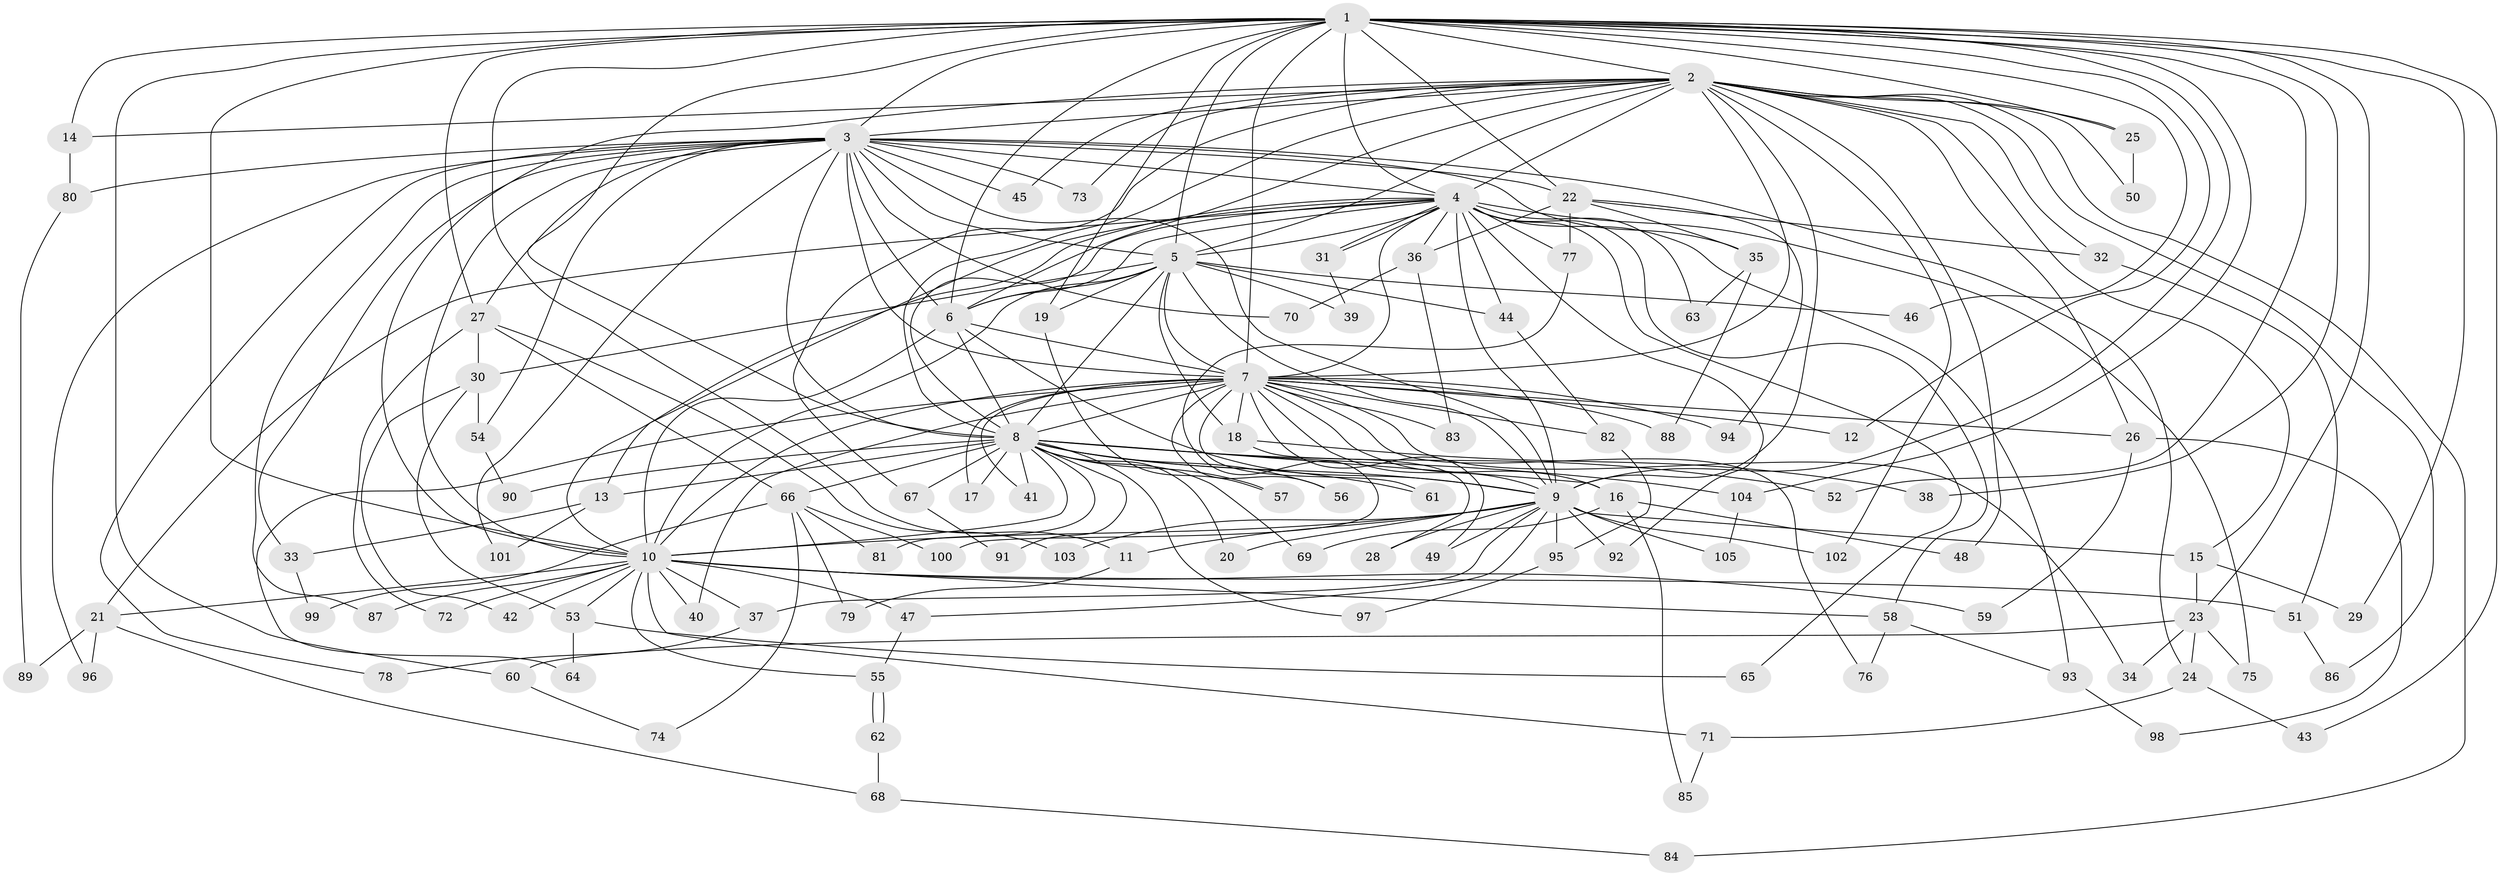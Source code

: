 // Generated by graph-tools (version 1.1) at 2025/01/03/09/25 03:01:15]
// undirected, 105 vertices, 235 edges
graph export_dot {
graph [start="1"]
  node [color=gray90,style=filled];
  1;
  2;
  3;
  4;
  5;
  6;
  7;
  8;
  9;
  10;
  11;
  12;
  13;
  14;
  15;
  16;
  17;
  18;
  19;
  20;
  21;
  22;
  23;
  24;
  25;
  26;
  27;
  28;
  29;
  30;
  31;
  32;
  33;
  34;
  35;
  36;
  37;
  38;
  39;
  40;
  41;
  42;
  43;
  44;
  45;
  46;
  47;
  48;
  49;
  50;
  51;
  52;
  53;
  54;
  55;
  56;
  57;
  58;
  59;
  60;
  61;
  62;
  63;
  64;
  65;
  66;
  67;
  68;
  69;
  70;
  71;
  72;
  73;
  74;
  75;
  76;
  77;
  78;
  79;
  80;
  81;
  82;
  83;
  84;
  85;
  86;
  87;
  88;
  89;
  90;
  91;
  92;
  93;
  94;
  95;
  96;
  97;
  98;
  99;
  100;
  101;
  102;
  103;
  104;
  105;
  1 -- 2;
  1 -- 3;
  1 -- 4;
  1 -- 5;
  1 -- 6;
  1 -- 7;
  1 -- 8;
  1 -- 9;
  1 -- 10;
  1 -- 11;
  1 -- 12;
  1 -- 14;
  1 -- 19;
  1 -- 22;
  1 -- 23;
  1 -- 25;
  1 -- 27;
  1 -- 29;
  1 -- 38;
  1 -- 43;
  1 -- 46;
  1 -- 52;
  1 -- 60;
  1 -- 104;
  2 -- 3;
  2 -- 4;
  2 -- 5;
  2 -- 6;
  2 -- 7;
  2 -- 8;
  2 -- 9;
  2 -- 10;
  2 -- 14;
  2 -- 15;
  2 -- 25;
  2 -- 26;
  2 -- 32;
  2 -- 45;
  2 -- 48;
  2 -- 50;
  2 -- 67;
  2 -- 73;
  2 -- 84;
  2 -- 86;
  2 -- 102;
  3 -- 4;
  3 -- 5;
  3 -- 6;
  3 -- 7;
  3 -- 8;
  3 -- 9;
  3 -- 10;
  3 -- 22;
  3 -- 24;
  3 -- 27;
  3 -- 33;
  3 -- 35;
  3 -- 45;
  3 -- 54;
  3 -- 70;
  3 -- 73;
  3 -- 78;
  3 -- 80;
  3 -- 87;
  3 -- 96;
  3 -- 101;
  4 -- 5;
  4 -- 6;
  4 -- 7;
  4 -- 8;
  4 -- 9;
  4 -- 10;
  4 -- 13;
  4 -- 21;
  4 -- 31;
  4 -- 31;
  4 -- 36;
  4 -- 44;
  4 -- 58;
  4 -- 63;
  4 -- 65;
  4 -- 75;
  4 -- 77;
  4 -- 92;
  4 -- 93;
  5 -- 6;
  5 -- 7;
  5 -- 8;
  5 -- 9;
  5 -- 10;
  5 -- 18;
  5 -- 19;
  5 -- 30;
  5 -- 39;
  5 -- 44;
  5 -- 46;
  6 -- 7;
  6 -- 8;
  6 -- 9;
  6 -- 10;
  7 -- 8;
  7 -- 9;
  7 -- 10;
  7 -- 12;
  7 -- 16;
  7 -- 17;
  7 -- 18;
  7 -- 26;
  7 -- 34;
  7 -- 40;
  7 -- 41;
  7 -- 49;
  7 -- 56;
  7 -- 61;
  7 -- 64;
  7 -- 76;
  7 -- 82;
  7 -- 83;
  7 -- 88;
  7 -- 94;
  8 -- 9;
  8 -- 10;
  8 -- 13;
  8 -- 16;
  8 -- 17;
  8 -- 20;
  8 -- 41;
  8 -- 52;
  8 -- 56;
  8 -- 57;
  8 -- 61;
  8 -- 66;
  8 -- 67;
  8 -- 69;
  8 -- 81;
  8 -- 90;
  8 -- 91;
  8 -- 97;
  8 -- 104;
  9 -- 10;
  9 -- 11;
  9 -- 15;
  9 -- 20;
  9 -- 28;
  9 -- 37;
  9 -- 47;
  9 -- 49;
  9 -- 92;
  9 -- 95;
  9 -- 102;
  9 -- 103;
  9 -- 105;
  10 -- 21;
  10 -- 37;
  10 -- 40;
  10 -- 42;
  10 -- 47;
  10 -- 51;
  10 -- 53;
  10 -- 55;
  10 -- 58;
  10 -- 59;
  10 -- 71;
  10 -- 72;
  10 -- 87;
  11 -- 79;
  13 -- 33;
  13 -- 101;
  14 -- 80;
  15 -- 23;
  15 -- 29;
  16 -- 48;
  16 -- 69;
  16 -- 85;
  18 -- 28;
  18 -- 38;
  19 -- 57;
  21 -- 68;
  21 -- 89;
  21 -- 96;
  22 -- 32;
  22 -- 35;
  22 -- 36;
  22 -- 77;
  22 -- 94;
  23 -- 24;
  23 -- 34;
  23 -- 60;
  23 -- 75;
  24 -- 43;
  24 -- 71;
  25 -- 50;
  26 -- 59;
  26 -- 98;
  27 -- 30;
  27 -- 66;
  27 -- 72;
  27 -- 103;
  30 -- 42;
  30 -- 53;
  30 -- 54;
  31 -- 39;
  32 -- 51;
  33 -- 99;
  35 -- 63;
  35 -- 88;
  36 -- 70;
  36 -- 83;
  37 -- 78;
  44 -- 82;
  47 -- 55;
  51 -- 86;
  53 -- 64;
  53 -- 65;
  54 -- 90;
  55 -- 62;
  55 -- 62;
  58 -- 76;
  58 -- 93;
  60 -- 74;
  62 -- 68;
  66 -- 74;
  66 -- 79;
  66 -- 81;
  66 -- 99;
  66 -- 100;
  67 -- 91;
  68 -- 84;
  71 -- 85;
  77 -- 100;
  80 -- 89;
  82 -- 95;
  93 -- 98;
  95 -- 97;
  104 -- 105;
}
